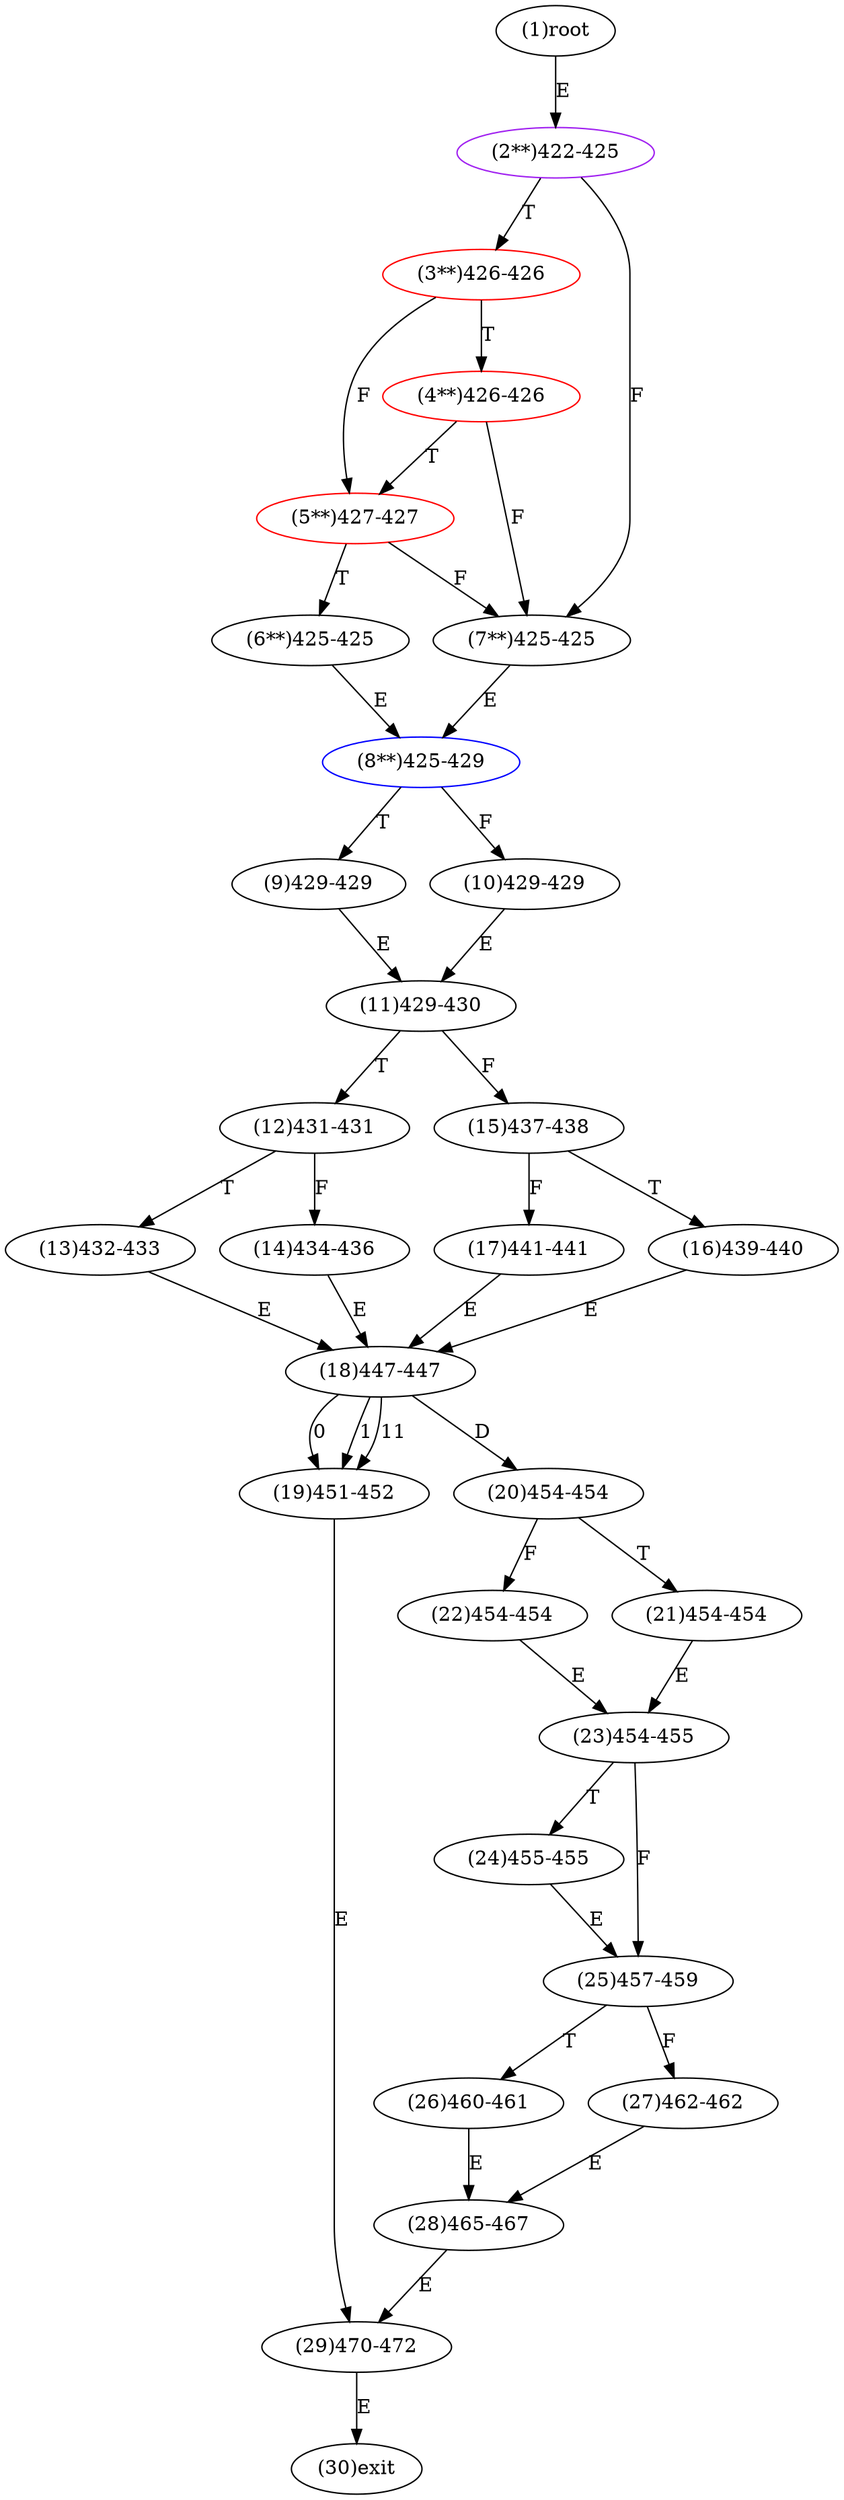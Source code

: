 digraph "" { 
1[ label="(1)root"];
2[ label="(2**)422-425",color=purple];
3[ label="(3**)426-426",color=red];
4[ label="(4**)426-426",color=red];
5[ label="(5**)427-427",color=red];
6[ label="(6**)425-425"];
7[ label="(7**)425-425"];
8[ label="(8**)425-429",color=blue];
9[ label="(9)429-429"];
10[ label="(10)429-429"];
11[ label="(11)429-430"];
12[ label="(12)431-431"];
13[ label="(13)432-433"];
14[ label="(14)434-436"];
15[ label="(15)437-438"];
17[ label="(17)441-441"];
16[ label="(16)439-440"];
19[ label="(19)451-452"];
18[ label="(18)447-447"];
21[ label="(21)454-454"];
20[ label="(20)454-454"];
23[ label="(23)454-455"];
22[ label="(22)454-454"];
25[ label="(25)457-459"];
24[ label="(24)455-455"];
27[ label="(27)462-462"];
26[ label="(26)460-461"];
29[ label="(29)470-472"];
28[ label="(28)465-467"];
30[ label="(30)exit"];
1->2[ label="E"];
2->7[ label="F"];
2->3[ label="T"];
3->5[ label="F"];
3->4[ label="T"];
4->7[ label="F"];
4->5[ label="T"];
5->7[ label="F"];
5->6[ label="T"];
6->8[ label="E"];
7->8[ label="E"];
8->10[ label="F"];
8->9[ label="T"];
9->11[ label="E"];
10->11[ label="E"];
11->15[ label="F"];
11->12[ label="T"];
12->14[ label="F"];
12->13[ label="T"];
13->18[ label="E"];
14->18[ label="E"];
15->17[ label="F"];
15->16[ label="T"];
16->18[ label="E"];
17->18[ label="E"];
18->19[ label="0"];
18->19[ label="1"];
18->19[ label="11"];
18->20[ label="D"];
19->29[ label="E"];
20->22[ label="F"];
20->21[ label="T"];
21->23[ label="E"];
22->23[ label="E"];
23->25[ label="F"];
23->24[ label="T"];
24->25[ label="E"];
25->27[ label="F"];
25->26[ label="T"];
26->28[ label="E"];
27->28[ label="E"];
28->29[ label="E"];
29->30[ label="E"];
}